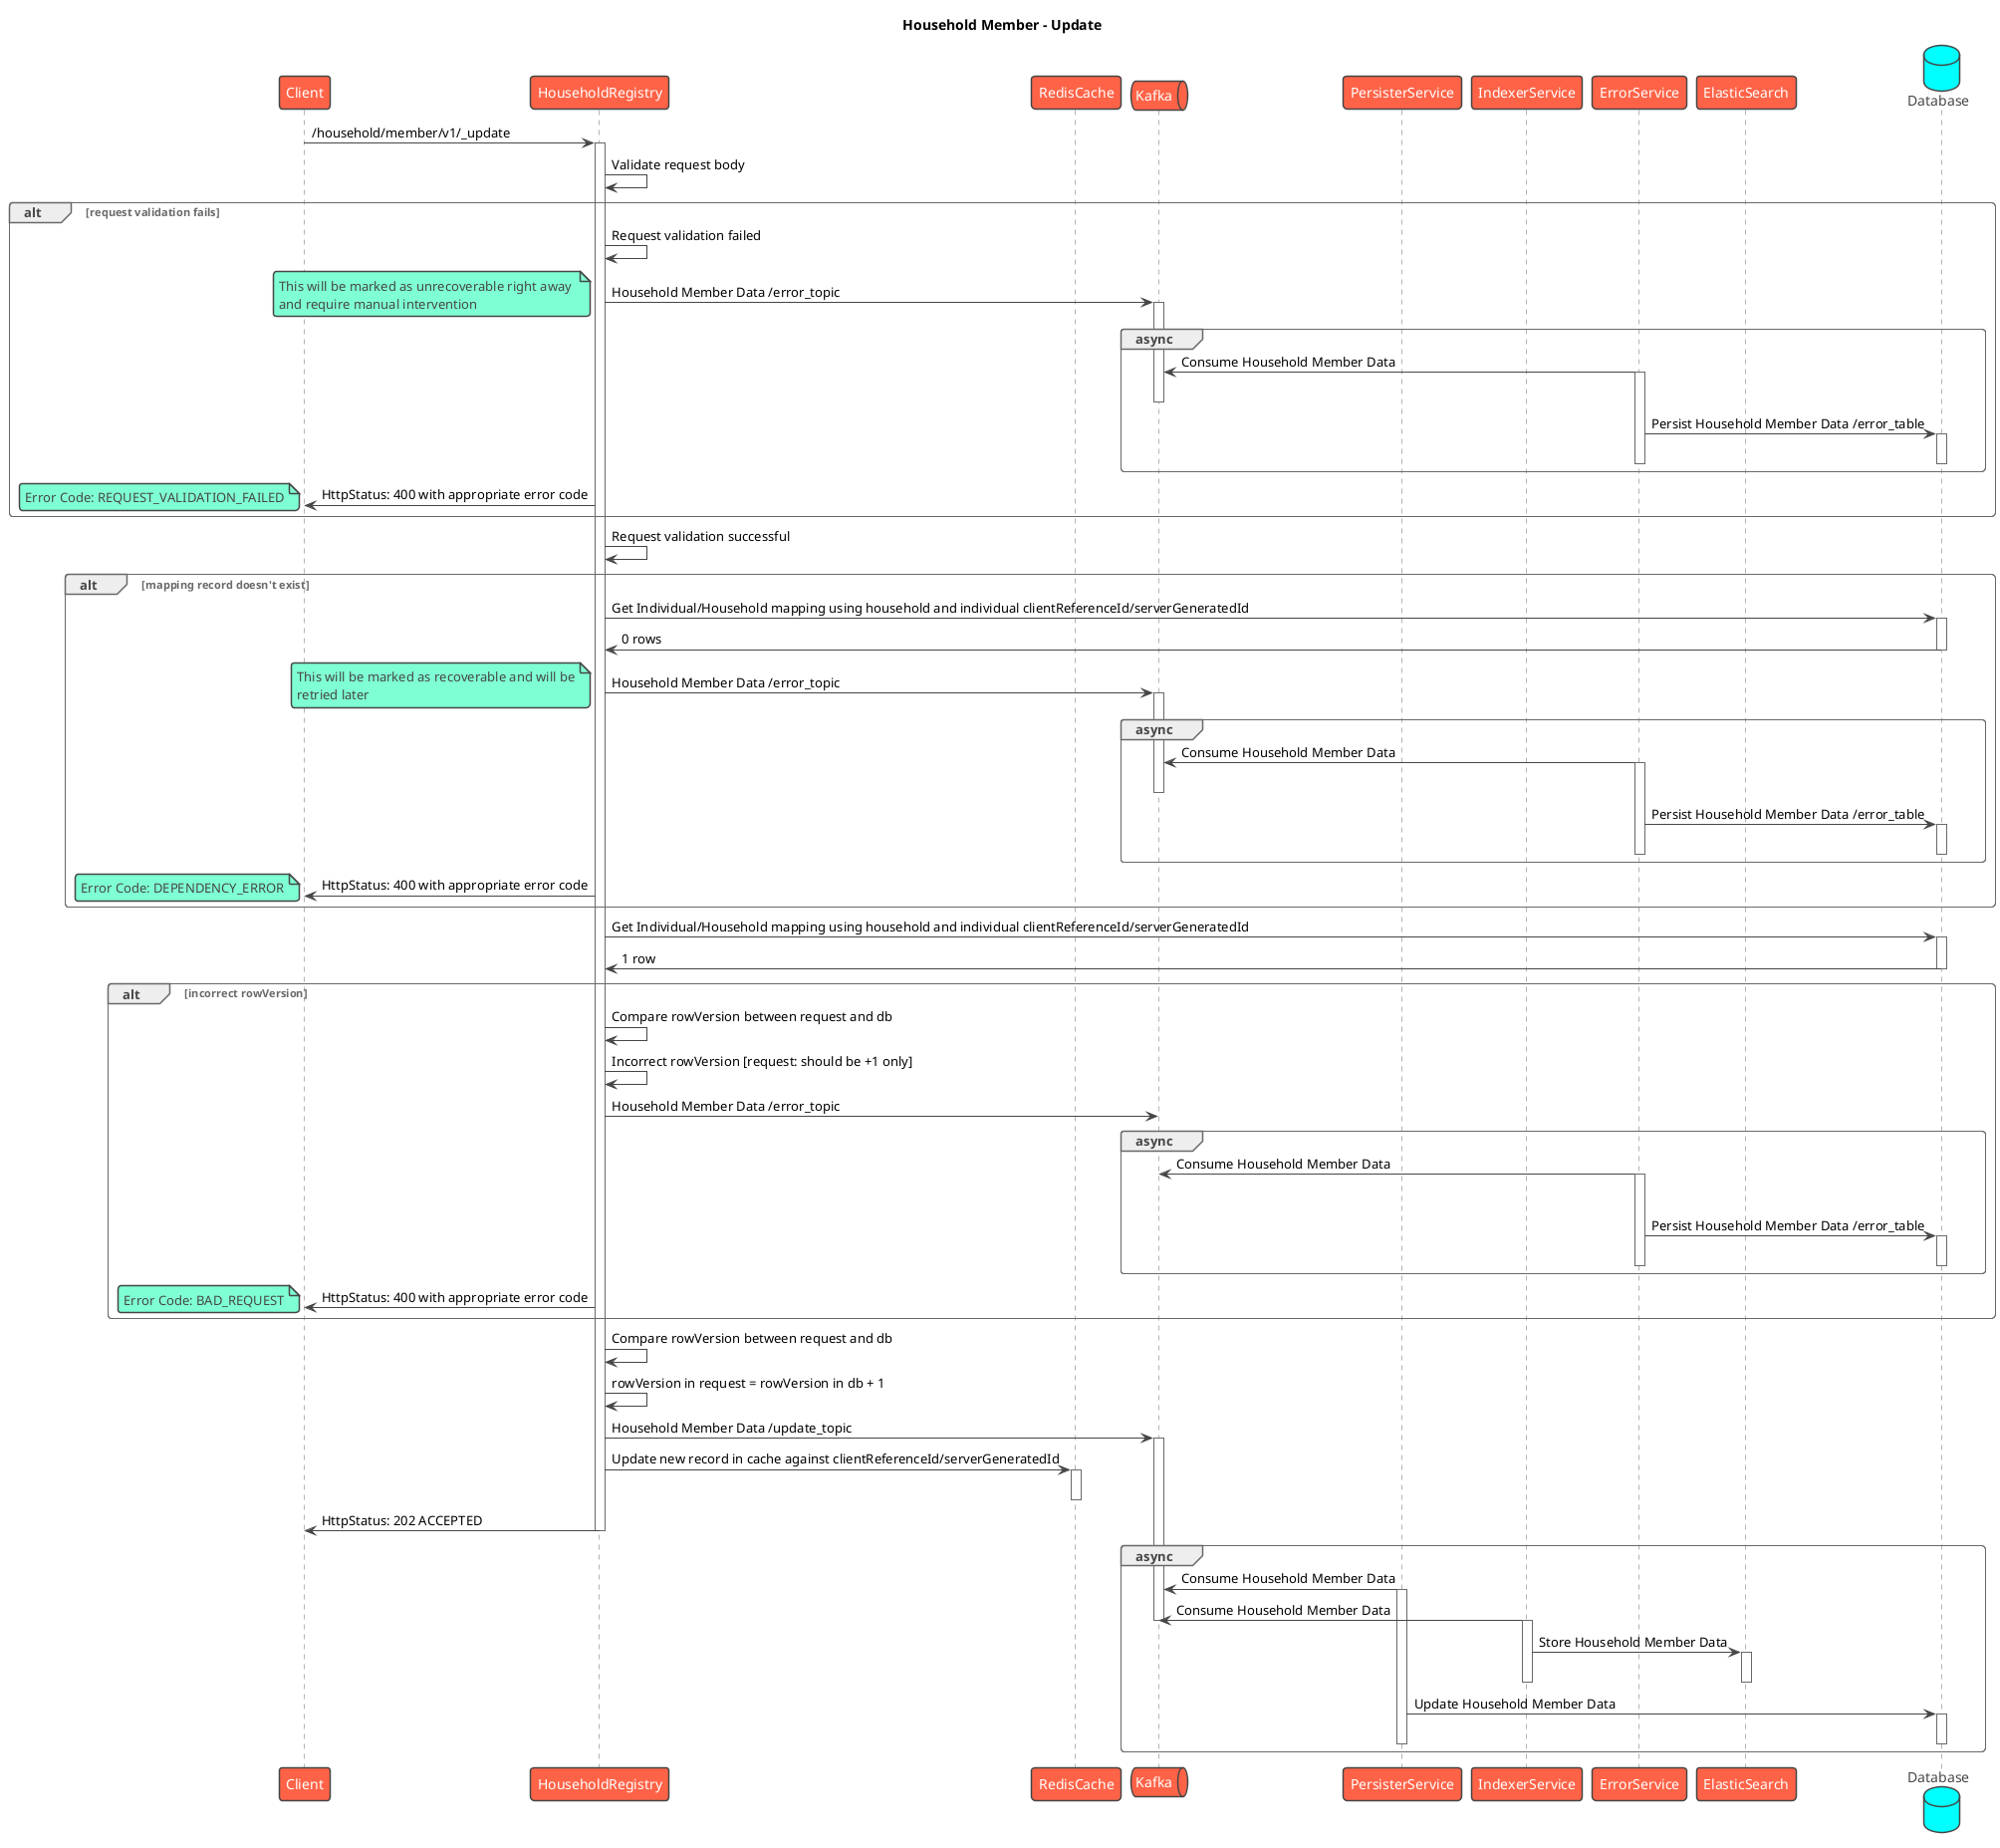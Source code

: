 @startuml
title Household Member - Update
!theme vibrant
participant Client as c
participant HouseholdRegistry as s
participant RedisCache as rc
queue Kafka as k
participant PersisterService as prs
participant IndexerService as idx
participant ErrorService as es
participant ElasticSearch as el
database Database as db
c -> s : /household/member/v1/_update
activate s
s -> s: Validate request body
alt request validation fails
    s -> s: Request validation failed
    s -> k: Household Member Data /error_topic
    note left
        This will be marked as unrecoverable right away 
        and require manual intervention
    end note
    activate k
    group async
        es -> k: Consume Household Member Data
        activate es
        deactivate k
        es -> db: Persist Household Member Data /error_table
        activate db
        deactivate db
        deactivate es
    end
    s -> c: HttpStatus: 400 with appropriate error code
    note left
        Error Code: REQUEST_VALIDATION_FAILED
    end note
end
s -> s: Request validation successful
alt mapping record doesn't exist
  s -> db: Get Individual/Household mapping using household and individual clientReferenceId/serverGeneratedId
  activate db
  db -> s: 0 rows
  deactivate db
  s -> k: Household Member Data /error_topic
  note left
      This will be marked as recoverable and will be
      retried later
  end note
  activate k
  group async
      es -> k: Consume Household Member Data
      activate es
      deactivate k
      es -> db: Persist Household Member Data /error_table
      activate db
      deactivate db
      deactivate es
  end
  s -> c: HttpStatus: 400 with appropriate error code
  note left
      Error Code: DEPENDENCY_ERROR
  end note
end
s -> db: Get Individual/Household mapping using household and individual clientReferenceId/serverGeneratedId
activate db
db -> s: 1 row
deactivate db
alt incorrect rowVersion
    s -> s: Compare rowVersion between request and db
    s -> s: Incorrect rowVersion [request: should be +1 only]
    s -> k: Household Member Data /error_topic
    group async
        es -> k: Consume Household Member Data
        activate es
        deactivate k
        es -> db: Persist Household Member Data /error_table
        activate db
        deactivate db
        deactivate es
    end
    s -> c: HttpStatus: 400 with appropriate error code
    note left
      Error Code: BAD_REQUEST
    end note
end
s -> s: Compare rowVersion between request and db
s -> s: rowVersion in request = rowVersion in db + 1
s -> k: Household Member Data /update_topic
activate k
s -> rc: Update new record in cache against clientReferenceId/serverGeneratedId
activate rc
deactivate rc
s -> c: HttpStatus: 202 ACCEPTED
deactivate s
group async
    prs -> k: Consume Household Member Data
    activate prs
    idx -> k: Consume Household Member Data
    deactivate k
    activate idx
    idx -> el: Store Household Member Data
    activate el
    deactivate el
    deactivate idx
    prs -> db: Update Household Member Data
    activate db
    deactivate db
    deactivate prs
end
@enduml